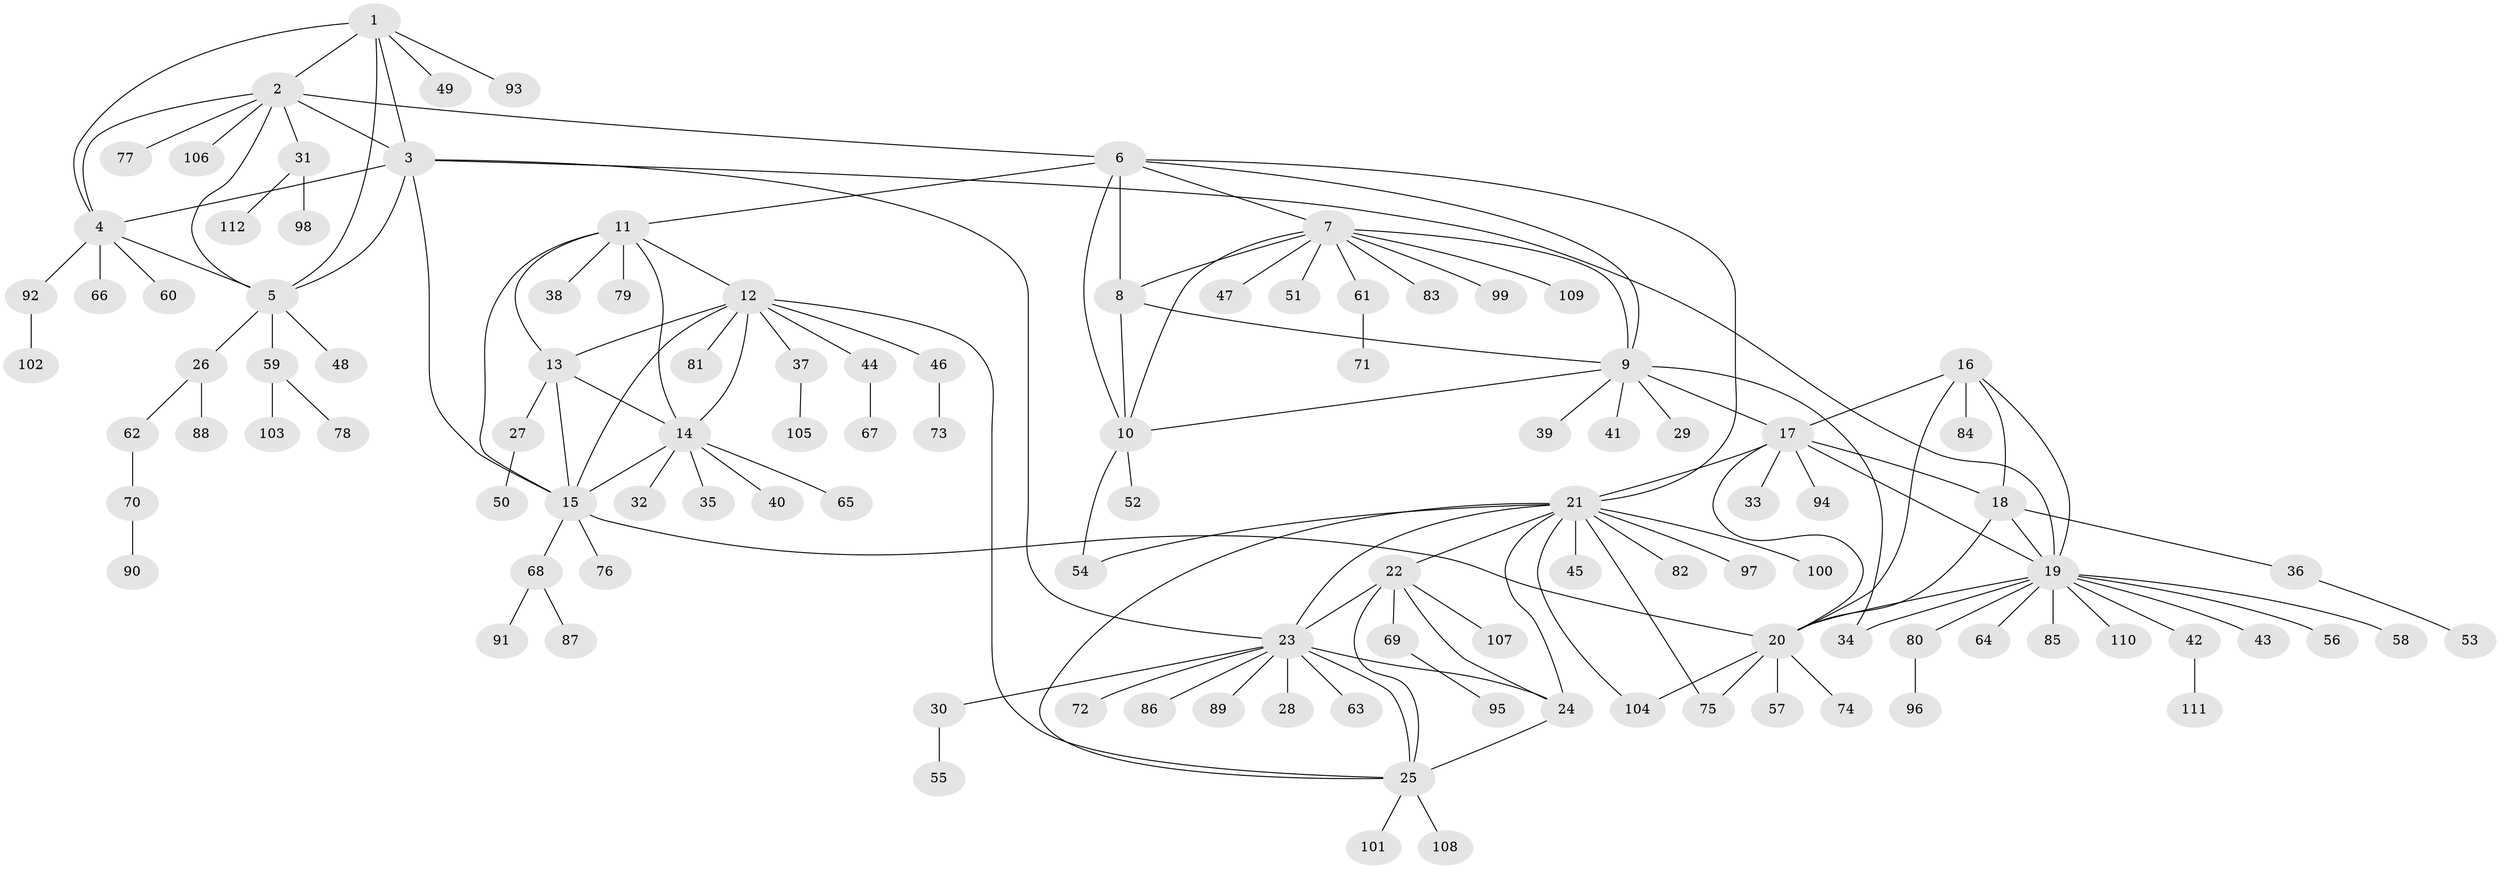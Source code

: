 // Generated by graph-tools (version 1.1) at 2025/11/02/27/25 16:11:30]
// undirected, 112 vertices, 151 edges
graph export_dot {
graph [start="1"]
  node [color=gray90,style=filled];
  1;
  2;
  3;
  4;
  5;
  6;
  7;
  8;
  9;
  10;
  11;
  12;
  13;
  14;
  15;
  16;
  17;
  18;
  19;
  20;
  21;
  22;
  23;
  24;
  25;
  26;
  27;
  28;
  29;
  30;
  31;
  32;
  33;
  34;
  35;
  36;
  37;
  38;
  39;
  40;
  41;
  42;
  43;
  44;
  45;
  46;
  47;
  48;
  49;
  50;
  51;
  52;
  53;
  54;
  55;
  56;
  57;
  58;
  59;
  60;
  61;
  62;
  63;
  64;
  65;
  66;
  67;
  68;
  69;
  70;
  71;
  72;
  73;
  74;
  75;
  76;
  77;
  78;
  79;
  80;
  81;
  82;
  83;
  84;
  85;
  86;
  87;
  88;
  89;
  90;
  91;
  92;
  93;
  94;
  95;
  96;
  97;
  98;
  99;
  100;
  101;
  102;
  103;
  104;
  105;
  106;
  107;
  108;
  109;
  110;
  111;
  112;
  1 -- 2;
  1 -- 3;
  1 -- 4;
  1 -- 5;
  1 -- 49;
  1 -- 93;
  2 -- 3;
  2 -- 4;
  2 -- 5;
  2 -- 6;
  2 -- 31;
  2 -- 77;
  2 -- 106;
  3 -- 4;
  3 -- 5;
  3 -- 15;
  3 -- 19;
  3 -- 23;
  4 -- 5;
  4 -- 60;
  4 -- 66;
  4 -- 92;
  5 -- 26;
  5 -- 48;
  5 -- 59;
  6 -- 7;
  6 -- 8;
  6 -- 9;
  6 -- 10;
  6 -- 11;
  6 -- 21;
  7 -- 8;
  7 -- 9;
  7 -- 10;
  7 -- 47;
  7 -- 51;
  7 -- 61;
  7 -- 83;
  7 -- 99;
  7 -- 109;
  8 -- 9;
  8 -- 10;
  9 -- 10;
  9 -- 17;
  9 -- 29;
  9 -- 34;
  9 -- 39;
  9 -- 41;
  10 -- 52;
  10 -- 54;
  11 -- 12;
  11 -- 13;
  11 -- 14;
  11 -- 15;
  11 -- 38;
  11 -- 79;
  12 -- 13;
  12 -- 14;
  12 -- 15;
  12 -- 25;
  12 -- 37;
  12 -- 44;
  12 -- 46;
  12 -- 81;
  13 -- 14;
  13 -- 15;
  13 -- 27;
  14 -- 15;
  14 -- 32;
  14 -- 35;
  14 -- 40;
  14 -- 65;
  15 -- 20;
  15 -- 68;
  15 -- 76;
  16 -- 17;
  16 -- 18;
  16 -- 19;
  16 -- 20;
  16 -- 84;
  17 -- 18;
  17 -- 19;
  17 -- 20;
  17 -- 21;
  17 -- 33;
  17 -- 94;
  18 -- 19;
  18 -- 20;
  18 -- 36;
  19 -- 20;
  19 -- 34;
  19 -- 42;
  19 -- 43;
  19 -- 56;
  19 -- 58;
  19 -- 64;
  19 -- 80;
  19 -- 85;
  19 -- 110;
  20 -- 57;
  20 -- 74;
  20 -- 75;
  20 -- 104;
  21 -- 22;
  21 -- 23;
  21 -- 24;
  21 -- 25;
  21 -- 45;
  21 -- 54;
  21 -- 75;
  21 -- 82;
  21 -- 97;
  21 -- 100;
  21 -- 104;
  22 -- 23;
  22 -- 24;
  22 -- 25;
  22 -- 69;
  22 -- 107;
  23 -- 24;
  23 -- 25;
  23 -- 28;
  23 -- 30;
  23 -- 63;
  23 -- 72;
  23 -- 86;
  23 -- 89;
  24 -- 25;
  25 -- 101;
  25 -- 108;
  26 -- 62;
  26 -- 88;
  27 -- 50;
  30 -- 55;
  31 -- 98;
  31 -- 112;
  36 -- 53;
  37 -- 105;
  42 -- 111;
  44 -- 67;
  46 -- 73;
  59 -- 78;
  59 -- 103;
  61 -- 71;
  62 -- 70;
  68 -- 87;
  68 -- 91;
  69 -- 95;
  70 -- 90;
  80 -- 96;
  92 -- 102;
}

